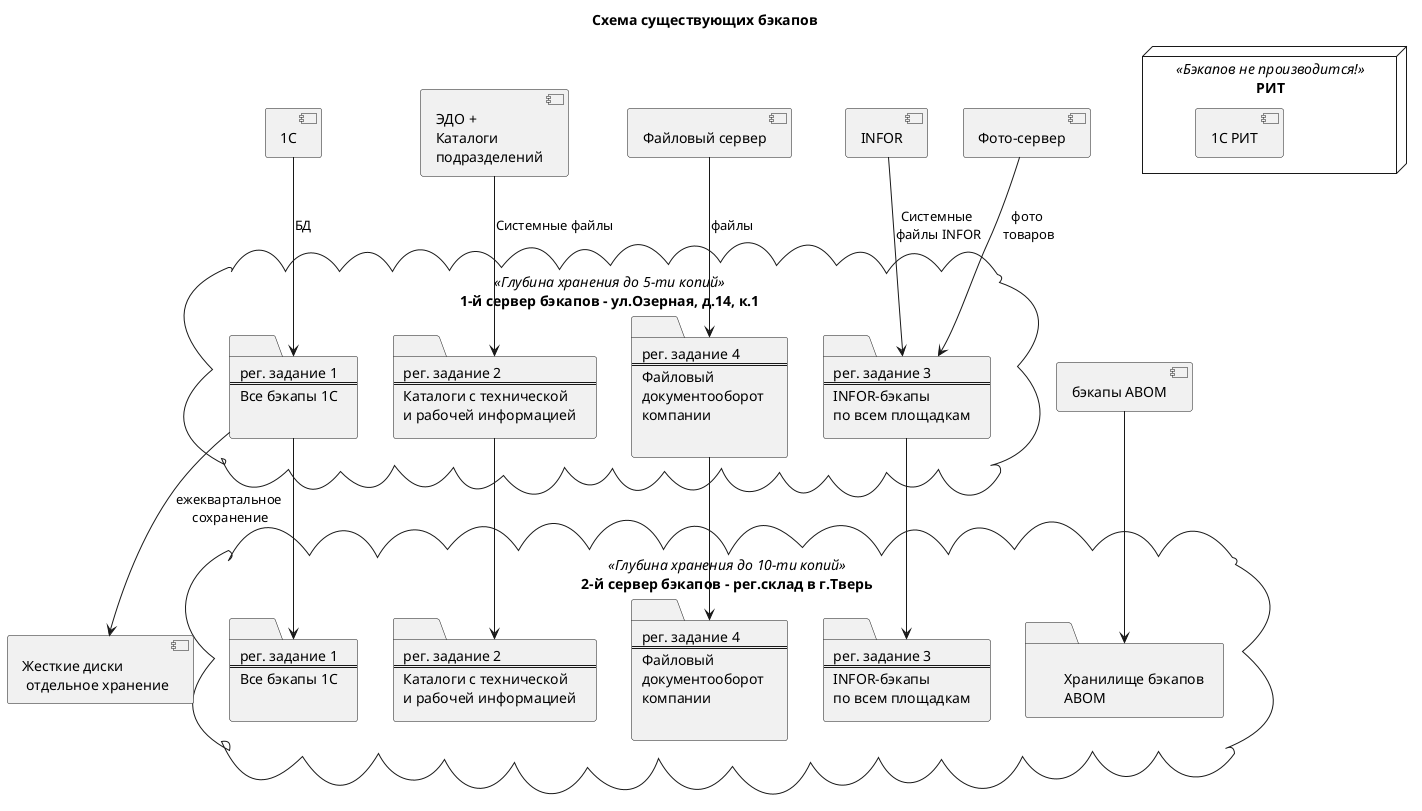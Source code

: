 @startuml

title "Схема существующих бэкапов"

component [1C] as upp
component [ЭДО + \nКаталоги \nподразделений] as edo
component [Файловый сервер] as fserver
component [INFOR]
component [Фото-сервер] as photo

component [Жесткие диски \n отдельное хранение] as hd


component [бэкапы ABOM] as ABOM

node РИТ <<Бэкапов не производится!>> {
    component [1C РИТ] as rit
    
}

cloud "1-й сервер бэкапов - ул.Озерная, д.14, к.1" <<Глубина хранения до 5-ти копий>> {

    folder folder1 [
        рег. задание 1
        ====
        Все бэкапы 1С

    ]

    folder folder2 [
        рег. задание 2
        ====
        Каталоги с технической
        и рабочей информацией
    ]
      folder folder3 [
        рег. задание 3
        ====
        INFOR-бэкапы 
        по всем площадкам
    ]

      folder folder4 [
        рег. задание 4
        ====
        Файловый 
        документооборот 
        компании
        
    ]

    

}

upp --> folder1: БД


edo --> folder2: Системные файлы


INFOR --> folder3: Системные \nфайлы INFOR

fserver --> folder4 : файлы

folder1 --> hd : "ежеквартальное \nсохранение"


cloud "2-й сервер бэкапов - рег.склад в г.Тверь" <<Глубина хранения до 10-ти копий>>{

 folder folder5 [
        рег. задание 1
        ====
        Все бэкапы 1С

    ]

    folder folder6 [
        рег. задание 2
        ====
        Каталоги с технической
        и рабочей информацией
    ]
      folder folder7 [
        рег. задание 3
        ====
        INFOR-бэкапы 
        по всем площадкам
    ]

      folder folder8 [
        рег. задание 4
        ====
        Файловый 
        документооборот 
        компании
        
    ]

    folder folder9 [

        Хранилище бэкапов
        ABOM
    ]

}

photo --> folder3: фото \nтоваров

folder1 --> folder5
folder2 --> folder6
folder3 --> folder7
folder4 --> folder8

ABOM --> folder9

@enduml